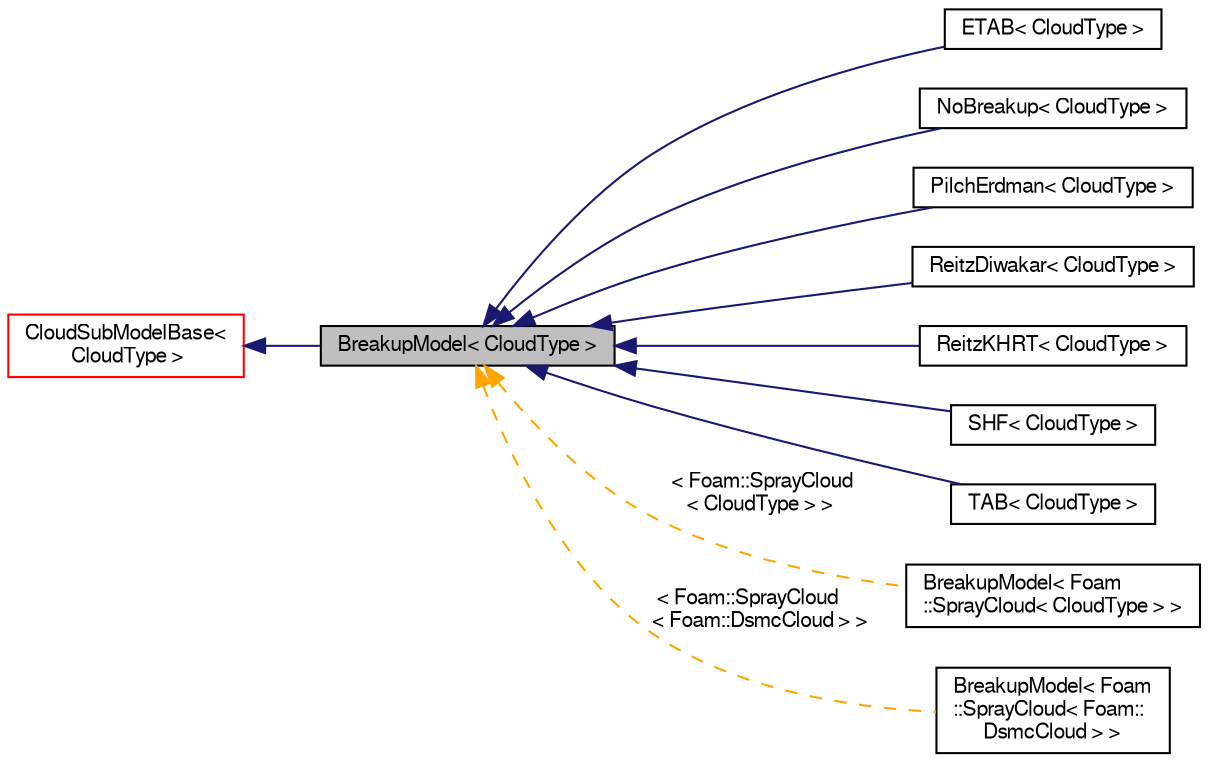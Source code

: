 digraph "BreakupModel&lt; CloudType &gt;"
{
  bgcolor="transparent";
  edge [fontname="FreeSans",fontsize="10",labelfontname="FreeSans",labelfontsize="10"];
  node [fontname="FreeSans",fontsize="10",shape=record];
  rankdir="LR";
  Node0 [label="BreakupModel\< CloudType \>",height=0.2,width=0.4,color="black", fillcolor="grey75", style="filled", fontcolor="black"];
  Node1 -> Node0 [dir="back",color="midnightblue",fontsize="10",style="solid",fontname="FreeSans"];
  Node1 [label="CloudSubModelBase\<\l CloudType \>",height=0.2,width=0.4,color="red",URL="$a24006.html",tooltip="Base class for cloud sub-models. "];
  Node0 -> Node3 [dir="back",color="midnightblue",fontsize="10",style="solid",fontname="FreeSans"];
  Node3 [label="ETAB\< CloudType \>",height=0.2,width=0.4,color="black",URL="$a24558.html",tooltip="The Enhanced TAB model. "];
  Node0 -> Node4 [dir="back",color="midnightblue",fontsize="10",style="solid",fontname="FreeSans"];
  Node4 [label="NoBreakup\< CloudType \>",height=0.2,width=0.4,color="black",URL="$a24562.html",tooltip="Dummy breakup model for &#39;none&#39;. "];
  Node0 -> Node5 [dir="back",color="midnightblue",fontsize="10",style="solid",fontname="FreeSans"];
  Node5 [label="PilchErdman\< CloudType \>",height=0.2,width=0.4,color="black",URL="$a24566.html",tooltip="Particle secondary breakup model, based on the reference: "];
  Node0 -> Node6 [dir="back",color="midnightblue",fontsize="10",style="solid",fontname="FreeSans"];
  Node6 [label="ReitzDiwakar\< CloudType \>",height=0.2,width=0.4,color="black",URL="$a24570.html",tooltip="secondary breakup model "];
  Node0 -> Node7 [dir="back",color="midnightblue",fontsize="10",style="solid",fontname="FreeSans"];
  Node7 [label="ReitzKHRT\< CloudType \>",height=0.2,width=0.4,color="black",URL="$a24574.html",tooltip="secondary breakup model which uses the Kelvin-Helmholtz instability theory to predict the &#39;stripped&#39; ..."];
  Node0 -> Node8 [dir="back",color="midnightblue",fontsize="10",style="solid",fontname="FreeSans"];
  Node8 [label="SHF\< CloudType \>",height=0.2,width=0.4,color="black",URL="$a24578.html",tooltip="Secondary Breakup Model to take account of the different breakup regimes, bag, molutimode, shear.... "];
  Node0 -> Node9 [dir="back",color="midnightblue",fontsize="10",style="solid",fontname="FreeSans"];
  Node9 [label="TAB\< CloudType \>",height=0.2,width=0.4,color="black",URL="$a24582.html",tooltip="The TAB Method for Numerical Calculation of Spray Droplet Breakup. "];
  Node0 -> Node10 [dir="back",color="orange",fontsize="10",style="dashed",label=" \< Foam::SprayCloud\l\< CloudType \> \>" ,fontname="FreeSans"];
  Node10 [label="BreakupModel\< Foam\l::SprayCloud\< CloudType \> \>",height=0.2,width=0.4,color="black",URL="$a24526.html"];
  Node0 -> Node11 [dir="back",color="orange",fontsize="10",style="dashed",label=" \< Foam::SprayCloud\l\< Foam::DsmcCloud \> \>" ,fontname="FreeSans"];
  Node11 [label="BreakupModel\< Foam\l::SprayCloud\< Foam::\lDsmcCloud \> \>",height=0.2,width=0.4,color="black",URL="$a24526.html"];
}
